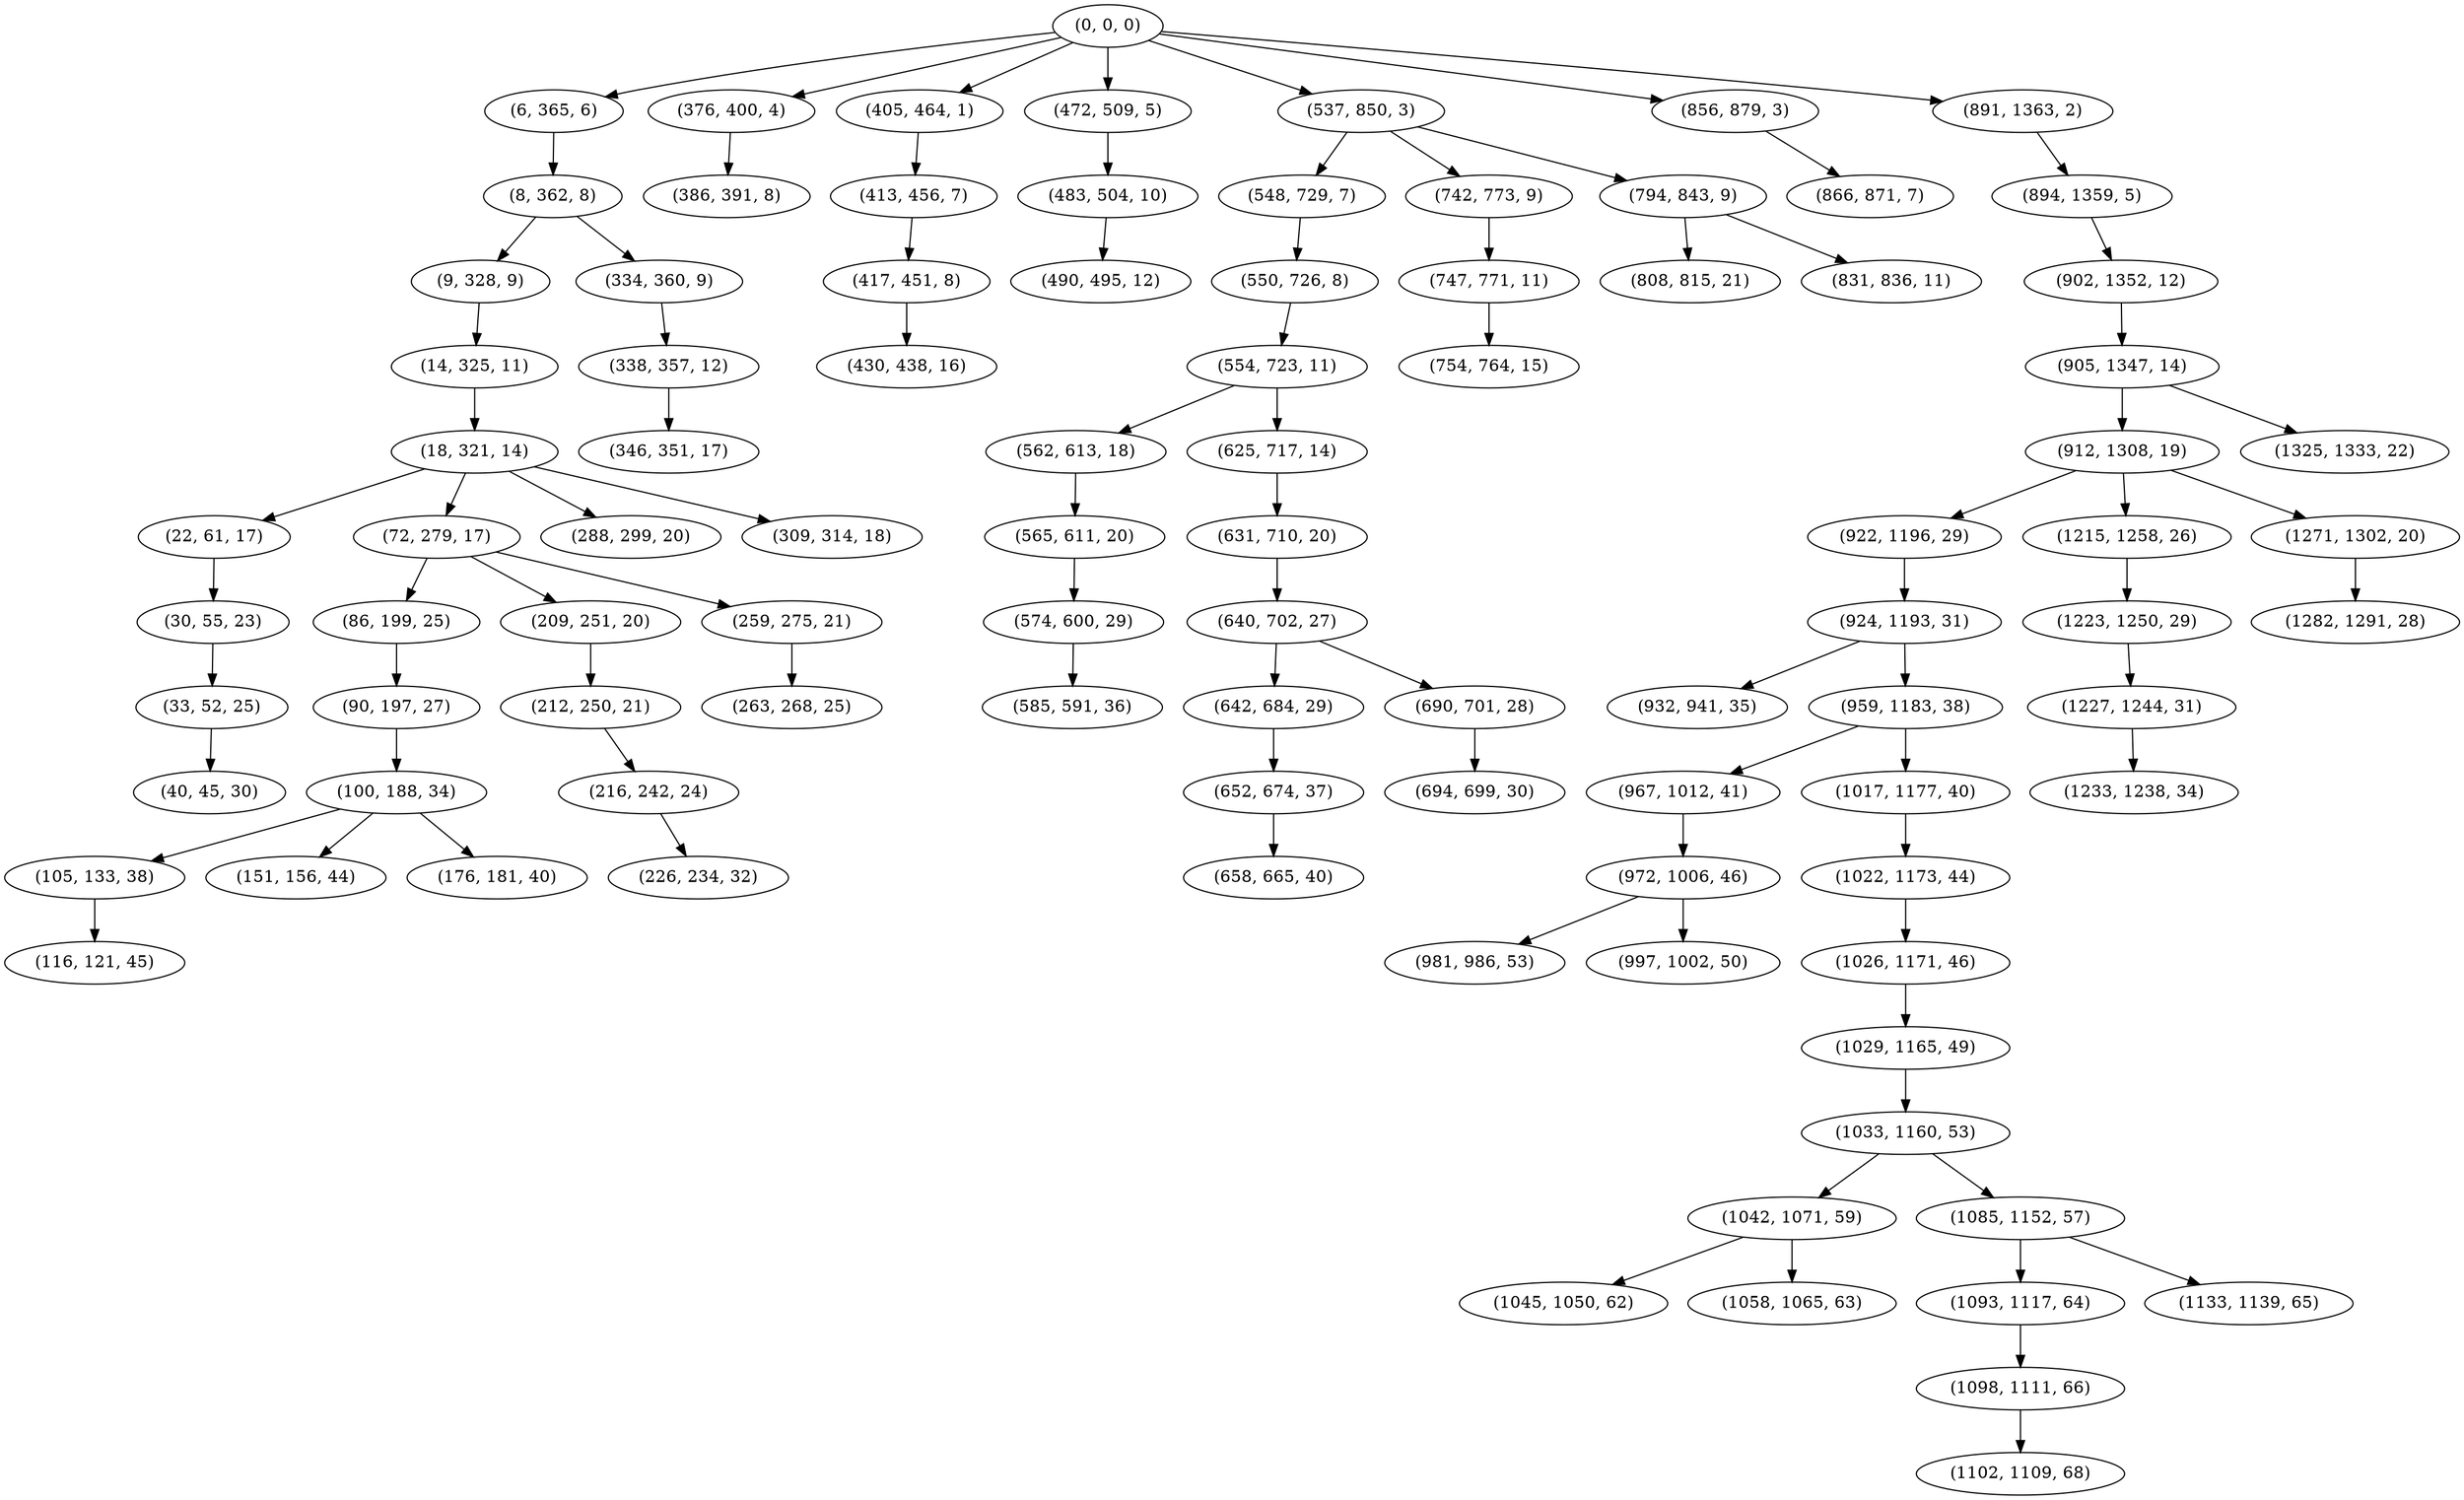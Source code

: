 digraph tree {
    "(0, 0, 0)";
    "(6, 365, 6)";
    "(8, 362, 8)";
    "(9, 328, 9)";
    "(14, 325, 11)";
    "(18, 321, 14)";
    "(22, 61, 17)";
    "(30, 55, 23)";
    "(33, 52, 25)";
    "(40, 45, 30)";
    "(72, 279, 17)";
    "(86, 199, 25)";
    "(90, 197, 27)";
    "(100, 188, 34)";
    "(105, 133, 38)";
    "(116, 121, 45)";
    "(151, 156, 44)";
    "(176, 181, 40)";
    "(209, 251, 20)";
    "(212, 250, 21)";
    "(216, 242, 24)";
    "(226, 234, 32)";
    "(259, 275, 21)";
    "(263, 268, 25)";
    "(288, 299, 20)";
    "(309, 314, 18)";
    "(334, 360, 9)";
    "(338, 357, 12)";
    "(346, 351, 17)";
    "(376, 400, 4)";
    "(386, 391, 8)";
    "(405, 464, 1)";
    "(413, 456, 7)";
    "(417, 451, 8)";
    "(430, 438, 16)";
    "(472, 509, 5)";
    "(483, 504, 10)";
    "(490, 495, 12)";
    "(537, 850, 3)";
    "(548, 729, 7)";
    "(550, 726, 8)";
    "(554, 723, 11)";
    "(562, 613, 18)";
    "(565, 611, 20)";
    "(574, 600, 29)";
    "(585, 591, 36)";
    "(625, 717, 14)";
    "(631, 710, 20)";
    "(640, 702, 27)";
    "(642, 684, 29)";
    "(652, 674, 37)";
    "(658, 665, 40)";
    "(690, 701, 28)";
    "(694, 699, 30)";
    "(742, 773, 9)";
    "(747, 771, 11)";
    "(754, 764, 15)";
    "(794, 843, 9)";
    "(808, 815, 21)";
    "(831, 836, 11)";
    "(856, 879, 3)";
    "(866, 871, 7)";
    "(891, 1363, 2)";
    "(894, 1359, 5)";
    "(902, 1352, 12)";
    "(905, 1347, 14)";
    "(912, 1308, 19)";
    "(922, 1196, 29)";
    "(924, 1193, 31)";
    "(932, 941, 35)";
    "(959, 1183, 38)";
    "(967, 1012, 41)";
    "(972, 1006, 46)";
    "(981, 986, 53)";
    "(997, 1002, 50)";
    "(1017, 1177, 40)";
    "(1022, 1173, 44)";
    "(1026, 1171, 46)";
    "(1029, 1165, 49)";
    "(1033, 1160, 53)";
    "(1042, 1071, 59)";
    "(1045, 1050, 62)";
    "(1058, 1065, 63)";
    "(1085, 1152, 57)";
    "(1093, 1117, 64)";
    "(1098, 1111, 66)";
    "(1102, 1109, 68)";
    "(1133, 1139, 65)";
    "(1215, 1258, 26)";
    "(1223, 1250, 29)";
    "(1227, 1244, 31)";
    "(1233, 1238, 34)";
    "(1271, 1302, 20)";
    "(1282, 1291, 28)";
    "(1325, 1333, 22)";
    "(0, 0, 0)" -> "(6, 365, 6)";
    "(0, 0, 0)" -> "(376, 400, 4)";
    "(0, 0, 0)" -> "(405, 464, 1)";
    "(0, 0, 0)" -> "(472, 509, 5)";
    "(0, 0, 0)" -> "(537, 850, 3)";
    "(0, 0, 0)" -> "(856, 879, 3)";
    "(0, 0, 0)" -> "(891, 1363, 2)";
    "(6, 365, 6)" -> "(8, 362, 8)";
    "(8, 362, 8)" -> "(9, 328, 9)";
    "(8, 362, 8)" -> "(334, 360, 9)";
    "(9, 328, 9)" -> "(14, 325, 11)";
    "(14, 325, 11)" -> "(18, 321, 14)";
    "(18, 321, 14)" -> "(22, 61, 17)";
    "(18, 321, 14)" -> "(72, 279, 17)";
    "(18, 321, 14)" -> "(288, 299, 20)";
    "(18, 321, 14)" -> "(309, 314, 18)";
    "(22, 61, 17)" -> "(30, 55, 23)";
    "(30, 55, 23)" -> "(33, 52, 25)";
    "(33, 52, 25)" -> "(40, 45, 30)";
    "(72, 279, 17)" -> "(86, 199, 25)";
    "(72, 279, 17)" -> "(209, 251, 20)";
    "(72, 279, 17)" -> "(259, 275, 21)";
    "(86, 199, 25)" -> "(90, 197, 27)";
    "(90, 197, 27)" -> "(100, 188, 34)";
    "(100, 188, 34)" -> "(105, 133, 38)";
    "(100, 188, 34)" -> "(151, 156, 44)";
    "(100, 188, 34)" -> "(176, 181, 40)";
    "(105, 133, 38)" -> "(116, 121, 45)";
    "(209, 251, 20)" -> "(212, 250, 21)";
    "(212, 250, 21)" -> "(216, 242, 24)";
    "(216, 242, 24)" -> "(226, 234, 32)";
    "(259, 275, 21)" -> "(263, 268, 25)";
    "(334, 360, 9)" -> "(338, 357, 12)";
    "(338, 357, 12)" -> "(346, 351, 17)";
    "(376, 400, 4)" -> "(386, 391, 8)";
    "(405, 464, 1)" -> "(413, 456, 7)";
    "(413, 456, 7)" -> "(417, 451, 8)";
    "(417, 451, 8)" -> "(430, 438, 16)";
    "(472, 509, 5)" -> "(483, 504, 10)";
    "(483, 504, 10)" -> "(490, 495, 12)";
    "(537, 850, 3)" -> "(548, 729, 7)";
    "(537, 850, 3)" -> "(742, 773, 9)";
    "(537, 850, 3)" -> "(794, 843, 9)";
    "(548, 729, 7)" -> "(550, 726, 8)";
    "(550, 726, 8)" -> "(554, 723, 11)";
    "(554, 723, 11)" -> "(562, 613, 18)";
    "(554, 723, 11)" -> "(625, 717, 14)";
    "(562, 613, 18)" -> "(565, 611, 20)";
    "(565, 611, 20)" -> "(574, 600, 29)";
    "(574, 600, 29)" -> "(585, 591, 36)";
    "(625, 717, 14)" -> "(631, 710, 20)";
    "(631, 710, 20)" -> "(640, 702, 27)";
    "(640, 702, 27)" -> "(642, 684, 29)";
    "(640, 702, 27)" -> "(690, 701, 28)";
    "(642, 684, 29)" -> "(652, 674, 37)";
    "(652, 674, 37)" -> "(658, 665, 40)";
    "(690, 701, 28)" -> "(694, 699, 30)";
    "(742, 773, 9)" -> "(747, 771, 11)";
    "(747, 771, 11)" -> "(754, 764, 15)";
    "(794, 843, 9)" -> "(808, 815, 21)";
    "(794, 843, 9)" -> "(831, 836, 11)";
    "(856, 879, 3)" -> "(866, 871, 7)";
    "(891, 1363, 2)" -> "(894, 1359, 5)";
    "(894, 1359, 5)" -> "(902, 1352, 12)";
    "(902, 1352, 12)" -> "(905, 1347, 14)";
    "(905, 1347, 14)" -> "(912, 1308, 19)";
    "(905, 1347, 14)" -> "(1325, 1333, 22)";
    "(912, 1308, 19)" -> "(922, 1196, 29)";
    "(912, 1308, 19)" -> "(1215, 1258, 26)";
    "(912, 1308, 19)" -> "(1271, 1302, 20)";
    "(922, 1196, 29)" -> "(924, 1193, 31)";
    "(924, 1193, 31)" -> "(932, 941, 35)";
    "(924, 1193, 31)" -> "(959, 1183, 38)";
    "(959, 1183, 38)" -> "(967, 1012, 41)";
    "(959, 1183, 38)" -> "(1017, 1177, 40)";
    "(967, 1012, 41)" -> "(972, 1006, 46)";
    "(972, 1006, 46)" -> "(981, 986, 53)";
    "(972, 1006, 46)" -> "(997, 1002, 50)";
    "(1017, 1177, 40)" -> "(1022, 1173, 44)";
    "(1022, 1173, 44)" -> "(1026, 1171, 46)";
    "(1026, 1171, 46)" -> "(1029, 1165, 49)";
    "(1029, 1165, 49)" -> "(1033, 1160, 53)";
    "(1033, 1160, 53)" -> "(1042, 1071, 59)";
    "(1033, 1160, 53)" -> "(1085, 1152, 57)";
    "(1042, 1071, 59)" -> "(1045, 1050, 62)";
    "(1042, 1071, 59)" -> "(1058, 1065, 63)";
    "(1085, 1152, 57)" -> "(1093, 1117, 64)";
    "(1085, 1152, 57)" -> "(1133, 1139, 65)";
    "(1093, 1117, 64)" -> "(1098, 1111, 66)";
    "(1098, 1111, 66)" -> "(1102, 1109, 68)";
    "(1215, 1258, 26)" -> "(1223, 1250, 29)";
    "(1223, 1250, 29)" -> "(1227, 1244, 31)";
    "(1227, 1244, 31)" -> "(1233, 1238, 34)";
    "(1271, 1302, 20)" -> "(1282, 1291, 28)";
}
